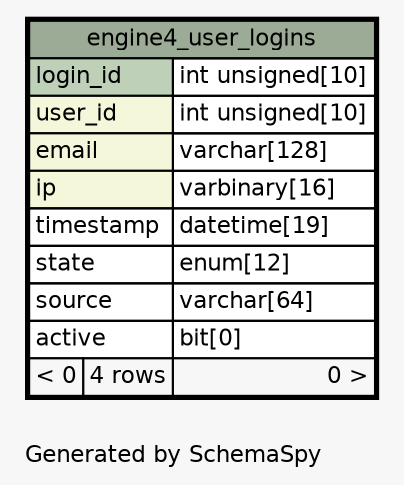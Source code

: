 // dot 2.38.0 on Windows 10 10.0
// SchemaSpy rev 590
digraph "oneDegreeRelationshipsDiagram" {
  graph [
    rankdir="RL"
    bgcolor="#f7f7f7"
    label="\nGenerated by SchemaSpy"
    labeljust="l"
    nodesep="0.18"
    ranksep="0.46"
    fontname="Helvetica"
    fontsize="11"
  ];
  node [
    fontname="Helvetica"
    fontsize="11"
    shape="plaintext"
  ];
  edge [
    arrowsize="0.8"
  ];
  "engine4_user_logins" [
    label=<
    <TABLE BORDER="2" CELLBORDER="1" CELLSPACING="0" BGCOLOR="#ffffff">
      <TR><TD COLSPAN="3" BGCOLOR="#9bab96" ALIGN="CENTER">engine4_user_logins</TD></TR>
      <TR><TD PORT="login_id" COLSPAN="2" BGCOLOR="#bed1b8" ALIGN="LEFT">login_id</TD><TD PORT="login_id.type" ALIGN="LEFT">int unsigned[10]</TD></TR>
      <TR><TD PORT="user_id" COLSPAN="2" BGCOLOR="#f4f7da" ALIGN="LEFT">user_id</TD><TD PORT="user_id.type" ALIGN="LEFT">int unsigned[10]</TD></TR>
      <TR><TD PORT="email" COLSPAN="2" BGCOLOR="#f4f7da" ALIGN="LEFT">email</TD><TD PORT="email.type" ALIGN="LEFT">varchar[128]</TD></TR>
      <TR><TD PORT="ip" COLSPAN="2" BGCOLOR="#f4f7da" ALIGN="LEFT">ip</TD><TD PORT="ip.type" ALIGN="LEFT">varbinary[16]</TD></TR>
      <TR><TD PORT="timestamp" COLSPAN="2" ALIGN="LEFT">timestamp</TD><TD PORT="timestamp.type" ALIGN="LEFT">datetime[19]</TD></TR>
      <TR><TD PORT="state" COLSPAN="2" ALIGN="LEFT">state</TD><TD PORT="state.type" ALIGN="LEFT">enum[12]</TD></TR>
      <TR><TD PORT="source" COLSPAN="2" ALIGN="LEFT">source</TD><TD PORT="source.type" ALIGN="LEFT">varchar[64]</TD></TR>
      <TR><TD PORT="active" COLSPAN="2" ALIGN="LEFT">active</TD><TD PORT="active.type" ALIGN="LEFT">bit[0]</TD></TR>
      <TR><TD ALIGN="LEFT" BGCOLOR="#f7f7f7">&lt; 0</TD><TD ALIGN="RIGHT" BGCOLOR="#f7f7f7">4 rows</TD><TD ALIGN="RIGHT" BGCOLOR="#f7f7f7">0 &gt;</TD></TR>
    </TABLE>>
    URL="engine4_user_logins.html"
    tooltip="engine4_user_logins"
  ];
}
